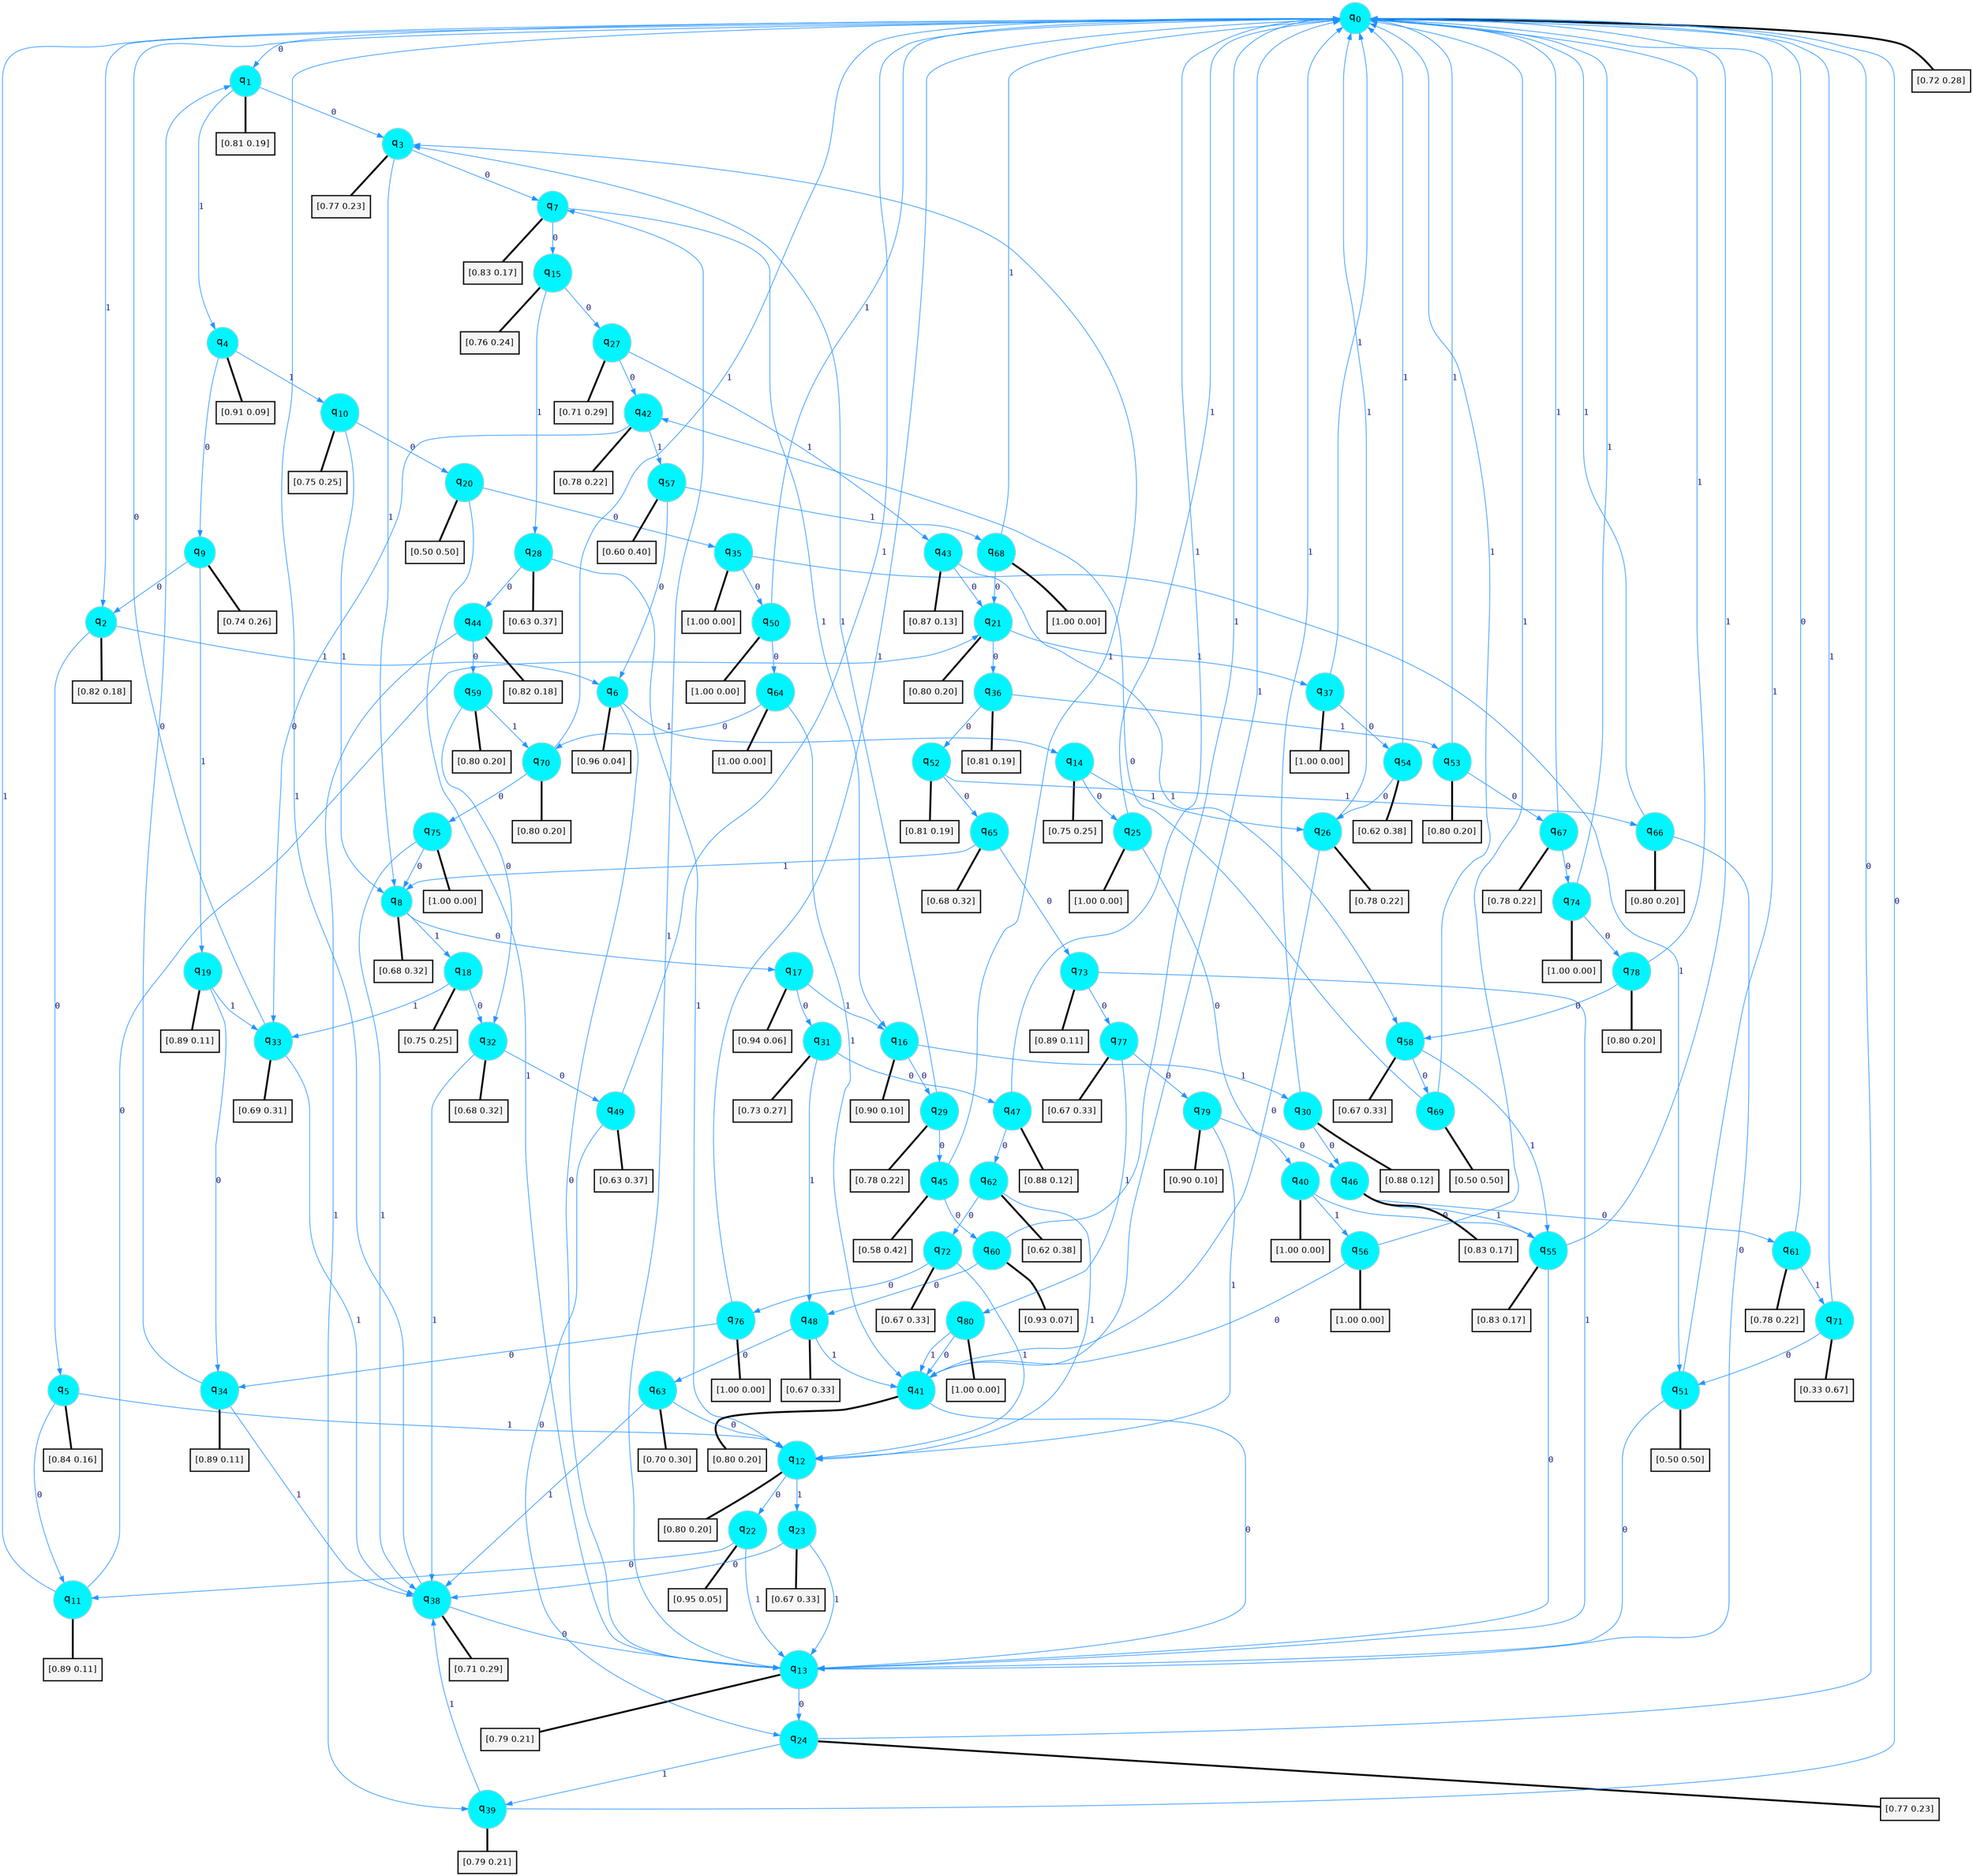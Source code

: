 digraph G {
graph [
bgcolor=transparent, dpi=300, rankdir=TD, size="40,25"];
node [
color=gray, fillcolor=turquoise1, fontcolor=black, fontname=Helvetica, fontsize=16, fontweight=bold, shape=circle, style=filled];
edge [
arrowsize=1, color=dodgerblue1, fontcolor=midnightblue, fontname=courier, fontweight=bold, penwidth=1, style=solid, weight=20];
0[label=<q<SUB>0</SUB>>];
1[label=<q<SUB>1</SUB>>];
2[label=<q<SUB>2</SUB>>];
3[label=<q<SUB>3</SUB>>];
4[label=<q<SUB>4</SUB>>];
5[label=<q<SUB>5</SUB>>];
6[label=<q<SUB>6</SUB>>];
7[label=<q<SUB>7</SUB>>];
8[label=<q<SUB>8</SUB>>];
9[label=<q<SUB>9</SUB>>];
10[label=<q<SUB>10</SUB>>];
11[label=<q<SUB>11</SUB>>];
12[label=<q<SUB>12</SUB>>];
13[label=<q<SUB>13</SUB>>];
14[label=<q<SUB>14</SUB>>];
15[label=<q<SUB>15</SUB>>];
16[label=<q<SUB>16</SUB>>];
17[label=<q<SUB>17</SUB>>];
18[label=<q<SUB>18</SUB>>];
19[label=<q<SUB>19</SUB>>];
20[label=<q<SUB>20</SUB>>];
21[label=<q<SUB>21</SUB>>];
22[label=<q<SUB>22</SUB>>];
23[label=<q<SUB>23</SUB>>];
24[label=<q<SUB>24</SUB>>];
25[label=<q<SUB>25</SUB>>];
26[label=<q<SUB>26</SUB>>];
27[label=<q<SUB>27</SUB>>];
28[label=<q<SUB>28</SUB>>];
29[label=<q<SUB>29</SUB>>];
30[label=<q<SUB>30</SUB>>];
31[label=<q<SUB>31</SUB>>];
32[label=<q<SUB>32</SUB>>];
33[label=<q<SUB>33</SUB>>];
34[label=<q<SUB>34</SUB>>];
35[label=<q<SUB>35</SUB>>];
36[label=<q<SUB>36</SUB>>];
37[label=<q<SUB>37</SUB>>];
38[label=<q<SUB>38</SUB>>];
39[label=<q<SUB>39</SUB>>];
40[label=<q<SUB>40</SUB>>];
41[label=<q<SUB>41</SUB>>];
42[label=<q<SUB>42</SUB>>];
43[label=<q<SUB>43</SUB>>];
44[label=<q<SUB>44</SUB>>];
45[label=<q<SUB>45</SUB>>];
46[label=<q<SUB>46</SUB>>];
47[label=<q<SUB>47</SUB>>];
48[label=<q<SUB>48</SUB>>];
49[label=<q<SUB>49</SUB>>];
50[label=<q<SUB>50</SUB>>];
51[label=<q<SUB>51</SUB>>];
52[label=<q<SUB>52</SUB>>];
53[label=<q<SUB>53</SUB>>];
54[label=<q<SUB>54</SUB>>];
55[label=<q<SUB>55</SUB>>];
56[label=<q<SUB>56</SUB>>];
57[label=<q<SUB>57</SUB>>];
58[label=<q<SUB>58</SUB>>];
59[label=<q<SUB>59</SUB>>];
60[label=<q<SUB>60</SUB>>];
61[label=<q<SUB>61</SUB>>];
62[label=<q<SUB>62</SUB>>];
63[label=<q<SUB>63</SUB>>];
64[label=<q<SUB>64</SUB>>];
65[label=<q<SUB>65</SUB>>];
66[label=<q<SUB>66</SUB>>];
67[label=<q<SUB>67</SUB>>];
68[label=<q<SUB>68</SUB>>];
69[label=<q<SUB>69</SUB>>];
70[label=<q<SUB>70</SUB>>];
71[label=<q<SUB>71</SUB>>];
72[label=<q<SUB>72</SUB>>];
73[label=<q<SUB>73</SUB>>];
74[label=<q<SUB>74</SUB>>];
75[label=<q<SUB>75</SUB>>];
76[label=<q<SUB>76</SUB>>];
77[label=<q<SUB>77</SUB>>];
78[label=<q<SUB>78</SUB>>];
79[label=<q<SUB>79</SUB>>];
80[label=<q<SUB>80</SUB>>];
81[label="[0.72 0.28]", shape=box,fontcolor=black, fontname=Helvetica, fontsize=14, penwidth=2, fillcolor=whitesmoke,color=black];
82[label="[0.81 0.19]", shape=box,fontcolor=black, fontname=Helvetica, fontsize=14, penwidth=2, fillcolor=whitesmoke,color=black];
83[label="[0.82 0.18]", shape=box,fontcolor=black, fontname=Helvetica, fontsize=14, penwidth=2, fillcolor=whitesmoke,color=black];
84[label="[0.77 0.23]", shape=box,fontcolor=black, fontname=Helvetica, fontsize=14, penwidth=2, fillcolor=whitesmoke,color=black];
85[label="[0.91 0.09]", shape=box,fontcolor=black, fontname=Helvetica, fontsize=14, penwidth=2, fillcolor=whitesmoke,color=black];
86[label="[0.84 0.16]", shape=box,fontcolor=black, fontname=Helvetica, fontsize=14, penwidth=2, fillcolor=whitesmoke,color=black];
87[label="[0.96 0.04]", shape=box,fontcolor=black, fontname=Helvetica, fontsize=14, penwidth=2, fillcolor=whitesmoke,color=black];
88[label="[0.83 0.17]", shape=box,fontcolor=black, fontname=Helvetica, fontsize=14, penwidth=2, fillcolor=whitesmoke,color=black];
89[label="[0.68 0.32]", shape=box,fontcolor=black, fontname=Helvetica, fontsize=14, penwidth=2, fillcolor=whitesmoke,color=black];
90[label="[0.74 0.26]", shape=box,fontcolor=black, fontname=Helvetica, fontsize=14, penwidth=2, fillcolor=whitesmoke,color=black];
91[label="[0.75 0.25]", shape=box,fontcolor=black, fontname=Helvetica, fontsize=14, penwidth=2, fillcolor=whitesmoke,color=black];
92[label="[0.89 0.11]", shape=box,fontcolor=black, fontname=Helvetica, fontsize=14, penwidth=2, fillcolor=whitesmoke,color=black];
93[label="[0.80 0.20]", shape=box,fontcolor=black, fontname=Helvetica, fontsize=14, penwidth=2, fillcolor=whitesmoke,color=black];
94[label="[0.79 0.21]", shape=box,fontcolor=black, fontname=Helvetica, fontsize=14, penwidth=2, fillcolor=whitesmoke,color=black];
95[label="[0.75 0.25]", shape=box,fontcolor=black, fontname=Helvetica, fontsize=14, penwidth=2, fillcolor=whitesmoke,color=black];
96[label="[0.76 0.24]", shape=box,fontcolor=black, fontname=Helvetica, fontsize=14, penwidth=2, fillcolor=whitesmoke,color=black];
97[label="[0.90 0.10]", shape=box,fontcolor=black, fontname=Helvetica, fontsize=14, penwidth=2, fillcolor=whitesmoke,color=black];
98[label="[0.94 0.06]", shape=box,fontcolor=black, fontname=Helvetica, fontsize=14, penwidth=2, fillcolor=whitesmoke,color=black];
99[label="[0.75 0.25]", shape=box,fontcolor=black, fontname=Helvetica, fontsize=14, penwidth=2, fillcolor=whitesmoke,color=black];
100[label="[0.89 0.11]", shape=box,fontcolor=black, fontname=Helvetica, fontsize=14, penwidth=2, fillcolor=whitesmoke,color=black];
101[label="[0.50 0.50]", shape=box,fontcolor=black, fontname=Helvetica, fontsize=14, penwidth=2, fillcolor=whitesmoke,color=black];
102[label="[0.80 0.20]", shape=box,fontcolor=black, fontname=Helvetica, fontsize=14, penwidth=2, fillcolor=whitesmoke,color=black];
103[label="[0.95 0.05]", shape=box,fontcolor=black, fontname=Helvetica, fontsize=14, penwidth=2, fillcolor=whitesmoke,color=black];
104[label="[0.67 0.33]", shape=box,fontcolor=black, fontname=Helvetica, fontsize=14, penwidth=2, fillcolor=whitesmoke,color=black];
105[label="[0.77 0.23]", shape=box,fontcolor=black, fontname=Helvetica, fontsize=14, penwidth=2, fillcolor=whitesmoke,color=black];
106[label="[1.00 0.00]", shape=box,fontcolor=black, fontname=Helvetica, fontsize=14, penwidth=2, fillcolor=whitesmoke,color=black];
107[label="[0.78 0.22]", shape=box,fontcolor=black, fontname=Helvetica, fontsize=14, penwidth=2, fillcolor=whitesmoke,color=black];
108[label="[0.71 0.29]", shape=box,fontcolor=black, fontname=Helvetica, fontsize=14, penwidth=2, fillcolor=whitesmoke,color=black];
109[label="[0.63 0.37]", shape=box,fontcolor=black, fontname=Helvetica, fontsize=14, penwidth=2, fillcolor=whitesmoke,color=black];
110[label="[0.78 0.22]", shape=box,fontcolor=black, fontname=Helvetica, fontsize=14, penwidth=2, fillcolor=whitesmoke,color=black];
111[label="[0.88 0.12]", shape=box,fontcolor=black, fontname=Helvetica, fontsize=14, penwidth=2, fillcolor=whitesmoke,color=black];
112[label="[0.73 0.27]", shape=box,fontcolor=black, fontname=Helvetica, fontsize=14, penwidth=2, fillcolor=whitesmoke,color=black];
113[label="[0.68 0.32]", shape=box,fontcolor=black, fontname=Helvetica, fontsize=14, penwidth=2, fillcolor=whitesmoke,color=black];
114[label="[0.69 0.31]", shape=box,fontcolor=black, fontname=Helvetica, fontsize=14, penwidth=2, fillcolor=whitesmoke,color=black];
115[label="[0.89 0.11]", shape=box,fontcolor=black, fontname=Helvetica, fontsize=14, penwidth=2, fillcolor=whitesmoke,color=black];
116[label="[1.00 0.00]", shape=box,fontcolor=black, fontname=Helvetica, fontsize=14, penwidth=2, fillcolor=whitesmoke,color=black];
117[label="[0.81 0.19]", shape=box,fontcolor=black, fontname=Helvetica, fontsize=14, penwidth=2, fillcolor=whitesmoke,color=black];
118[label="[1.00 0.00]", shape=box,fontcolor=black, fontname=Helvetica, fontsize=14, penwidth=2, fillcolor=whitesmoke,color=black];
119[label="[0.71 0.29]", shape=box,fontcolor=black, fontname=Helvetica, fontsize=14, penwidth=2, fillcolor=whitesmoke,color=black];
120[label="[0.79 0.21]", shape=box,fontcolor=black, fontname=Helvetica, fontsize=14, penwidth=2, fillcolor=whitesmoke,color=black];
121[label="[1.00 0.00]", shape=box,fontcolor=black, fontname=Helvetica, fontsize=14, penwidth=2, fillcolor=whitesmoke,color=black];
122[label="[0.80 0.20]", shape=box,fontcolor=black, fontname=Helvetica, fontsize=14, penwidth=2, fillcolor=whitesmoke,color=black];
123[label="[0.78 0.22]", shape=box,fontcolor=black, fontname=Helvetica, fontsize=14, penwidth=2, fillcolor=whitesmoke,color=black];
124[label="[0.87 0.13]", shape=box,fontcolor=black, fontname=Helvetica, fontsize=14, penwidth=2, fillcolor=whitesmoke,color=black];
125[label="[0.82 0.18]", shape=box,fontcolor=black, fontname=Helvetica, fontsize=14, penwidth=2, fillcolor=whitesmoke,color=black];
126[label="[0.58 0.42]", shape=box,fontcolor=black, fontname=Helvetica, fontsize=14, penwidth=2, fillcolor=whitesmoke,color=black];
127[label="[0.83 0.17]", shape=box,fontcolor=black, fontname=Helvetica, fontsize=14, penwidth=2, fillcolor=whitesmoke,color=black];
128[label="[0.88 0.12]", shape=box,fontcolor=black, fontname=Helvetica, fontsize=14, penwidth=2, fillcolor=whitesmoke,color=black];
129[label="[0.67 0.33]", shape=box,fontcolor=black, fontname=Helvetica, fontsize=14, penwidth=2, fillcolor=whitesmoke,color=black];
130[label="[0.63 0.37]", shape=box,fontcolor=black, fontname=Helvetica, fontsize=14, penwidth=2, fillcolor=whitesmoke,color=black];
131[label="[1.00 0.00]", shape=box,fontcolor=black, fontname=Helvetica, fontsize=14, penwidth=2, fillcolor=whitesmoke,color=black];
132[label="[0.50 0.50]", shape=box,fontcolor=black, fontname=Helvetica, fontsize=14, penwidth=2, fillcolor=whitesmoke,color=black];
133[label="[0.81 0.19]", shape=box,fontcolor=black, fontname=Helvetica, fontsize=14, penwidth=2, fillcolor=whitesmoke,color=black];
134[label="[0.80 0.20]", shape=box,fontcolor=black, fontname=Helvetica, fontsize=14, penwidth=2, fillcolor=whitesmoke,color=black];
135[label="[0.62 0.38]", shape=box,fontcolor=black, fontname=Helvetica, fontsize=14, penwidth=2, fillcolor=whitesmoke,color=black];
136[label="[0.83 0.17]", shape=box,fontcolor=black, fontname=Helvetica, fontsize=14, penwidth=2, fillcolor=whitesmoke,color=black];
137[label="[1.00 0.00]", shape=box,fontcolor=black, fontname=Helvetica, fontsize=14, penwidth=2, fillcolor=whitesmoke,color=black];
138[label="[0.60 0.40]", shape=box,fontcolor=black, fontname=Helvetica, fontsize=14, penwidth=2, fillcolor=whitesmoke,color=black];
139[label="[0.67 0.33]", shape=box,fontcolor=black, fontname=Helvetica, fontsize=14, penwidth=2, fillcolor=whitesmoke,color=black];
140[label="[0.80 0.20]", shape=box,fontcolor=black, fontname=Helvetica, fontsize=14, penwidth=2, fillcolor=whitesmoke,color=black];
141[label="[0.93 0.07]", shape=box,fontcolor=black, fontname=Helvetica, fontsize=14, penwidth=2, fillcolor=whitesmoke,color=black];
142[label="[0.78 0.22]", shape=box,fontcolor=black, fontname=Helvetica, fontsize=14, penwidth=2, fillcolor=whitesmoke,color=black];
143[label="[0.62 0.38]", shape=box,fontcolor=black, fontname=Helvetica, fontsize=14, penwidth=2, fillcolor=whitesmoke,color=black];
144[label="[0.70 0.30]", shape=box,fontcolor=black, fontname=Helvetica, fontsize=14, penwidth=2, fillcolor=whitesmoke,color=black];
145[label="[1.00 0.00]", shape=box,fontcolor=black, fontname=Helvetica, fontsize=14, penwidth=2, fillcolor=whitesmoke,color=black];
146[label="[0.68 0.32]", shape=box,fontcolor=black, fontname=Helvetica, fontsize=14, penwidth=2, fillcolor=whitesmoke,color=black];
147[label="[0.80 0.20]", shape=box,fontcolor=black, fontname=Helvetica, fontsize=14, penwidth=2, fillcolor=whitesmoke,color=black];
148[label="[0.78 0.22]", shape=box,fontcolor=black, fontname=Helvetica, fontsize=14, penwidth=2, fillcolor=whitesmoke,color=black];
149[label="[1.00 0.00]", shape=box,fontcolor=black, fontname=Helvetica, fontsize=14, penwidth=2, fillcolor=whitesmoke,color=black];
150[label="[0.50 0.50]", shape=box,fontcolor=black, fontname=Helvetica, fontsize=14, penwidth=2, fillcolor=whitesmoke,color=black];
151[label="[0.80 0.20]", shape=box,fontcolor=black, fontname=Helvetica, fontsize=14, penwidth=2, fillcolor=whitesmoke,color=black];
152[label="[0.33 0.67]", shape=box,fontcolor=black, fontname=Helvetica, fontsize=14, penwidth=2, fillcolor=whitesmoke,color=black];
153[label="[0.67 0.33]", shape=box,fontcolor=black, fontname=Helvetica, fontsize=14, penwidth=2, fillcolor=whitesmoke,color=black];
154[label="[0.89 0.11]", shape=box,fontcolor=black, fontname=Helvetica, fontsize=14, penwidth=2, fillcolor=whitesmoke,color=black];
155[label="[1.00 0.00]", shape=box,fontcolor=black, fontname=Helvetica, fontsize=14, penwidth=2, fillcolor=whitesmoke,color=black];
156[label="[1.00 0.00]", shape=box,fontcolor=black, fontname=Helvetica, fontsize=14, penwidth=2, fillcolor=whitesmoke,color=black];
157[label="[1.00 0.00]", shape=box,fontcolor=black, fontname=Helvetica, fontsize=14, penwidth=2, fillcolor=whitesmoke,color=black];
158[label="[0.67 0.33]", shape=box,fontcolor=black, fontname=Helvetica, fontsize=14, penwidth=2, fillcolor=whitesmoke,color=black];
159[label="[0.80 0.20]", shape=box,fontcolor=black, fontname=Helvetica, fontsize=14, penwidth=2, fillcolor=whitesmoke,color=black];
160[label="[0.90 0.10]", shape=box,fontcolor=black, fontname=Helvetica, fontsize=14, penwidth=2, fillcolor=whitesmoke,color=black];
161[label="[1.00 0.00]", shape=box,fontcolor=black, fontname=Helvetica, fontsize=14, penwidth=2, fillcolor=whitesmoke,color=black];
0->1 [label=0];
0->2 [label=1];
0->81 [arrowhead=none, penwidth=3,color=black];
1->3 [label=0];
1->4 [label=1];
1->82 [arrowhead=none, penwidth=3,color=black];
2->5 [label=0];
2->6 [label=1];
2->83 [arrowhead=none, penwidth=3,color=black];
3->7 [label=0];
3->8 [label=1];
3->84 [arrowhead=none, penwidth=3,color=black];
4->9 [label=0];
4->10 [label=1];
4->85 [arrowhead=none, penwidth=3,color=black];
5->11 [label=0];
5->12 [label=1];
5->86 [arrowhead=none, penwidth=3,color=black];
6->13 [label=0];
6->14 [label=1];
6->87 [arrowhead=none, penwidth=3,color=black];
7->15 [label=0];
7->16 [label=1];
7->88 [arrowhead=none, penwidth=3,color=black];
8->17 [label=0];
8->18 [label=1];
8->89 [arrowhead=none, penwidth=3,color=black];
9->2 [label=0];
9->19 [label=1];
9->90 [arrowhead=none, penwidth=3,color=black];
10->20 [label=0];
10->8 [label=1];
10->91 [arrowhead=none, penwidth=3,color=black];
11->21 [label=0];
11->0 [label=1];
11->92 [arrowhead=none, penwidth=3,color=black];
12->22 [label=0];
12->23 [label=1];
12->93 [arrowhead=none, penwidth=3,color=black];
13->24 [label=0];
13->7 [label=1];
13->94 [arrowhead=none, penwidth=3,color=black];
14->25 [label=0];
14->26 [label=1];
14->95 [arrowhead=none, penwidth=3,color=black];
15->27 [label=0];
15->28 [label=1];
15->96 [arrowhead=none, penwidth=3,color=black];
16->29 [label=0];
16->30 [label=1];
16->97 [arrowhead=none, penwidth=3,color=black];
17->31 [label=0];
17->16 [label=1];
17->98 [arrowhead=none, penwidth=3,color=black];
18->32 [label=0];
18->33 [label=1];
18->99 [arrowhead=none, penwidth=3,color=black];
19->34 [label=0];
19->33 [label=1];
19->100 [arrowhead=none, penwidth=3,color=black];
20->35 [label=0];
20->13 [label=1];
20->101 [arrowhead=none, penwidth=3,color=black];
21->36 [label=0];
21->37 [label=1];
21->102 [arrowhead=none, penwidth=3,color=black];
22->11 [label=0];
22->13 [label=1];
22->103 [arrowhead=none, penwidth=3,color=black];
23->38 [label=0];
23->13 [label=1];
23->104 [arrowhead=none, penwidth=3,color=black];
24->0 [label=0];
24->39 [label=1];
24->105 [arrowhead=none, penwidth=3,color=black];
25->40 [label=0];
25->0 [label=1];
25->106 [arrowhead=none, penwidth=3,color=black];
26->41 [label=0];
26->0 [label=1];
26->107 [arrowhead=none, penwidth=3,color=black];
27->42 [label=0];
27->43 [label=1];
27->108 [arrowhead=none, penwidth=3,color=black];
28->44 [label=0];
28->12 [label=1];
28->109 [arrowhead=none, penwidth=3,color=black];
29->45 [label=0];
29->3 [label=1];
29->110 [arrowhead=none, penwidth=3,color=black];
30->46 [label=0];
30->0 [label=1];
30->111 [arrowhead=none, penwidth=3,color=black];
31->47 [label=0];
31->48 [label=1];
31->112 [arrowhead=none, penwidth=3,color=black];
32->49 [label=0];
32->38 [label=1];
32->113 [arrowhead=none, penwidth=3,color=black];
33->0 [label=0];
33->38 [label=1];
33->114 [arrowhead=none, penwidth=3,color=black];
34->1 [label=0];
34->38 [label=1];
34->115 [arrowhead=none, penwidth=3,color=black];
35->50 [label=0];
35->51 [label=1];
35->116 [arrowhead=none, penwidth=3,color=black];
36->52 [label=0];
36->53 [label=1];
36->117 [arrowhead=none, penwidth=3,color=black];
37->54 [label=0];
37->0 [label=1];
37->118 [arrowhead=none, penwidth=3,color=black];
38->13 [label=0];
38->0 [label=1];
38->119 [arrowhead=none, penwidth=3,color=black];
39->0 [label=0];
39->38 [label=1];
39->120 [arrowhead=none, penwidth=3,color=black];
40->55 [label=0];
40->56 [label=1];
40->121 [arrowhead=none, penwidth=3,color=black];
41->13 [label=0];
41->0 [label=1];
41->122 [arrowhead=none, penwidth=3,color=black];
42->33 [label=0];
42->57 [label=1];
42->123 [arrowhead=none, penwidth=3,color=black];
43->21 [label=0];
43->58 [label=1];
43->124 [arrowhead=none, penwidth=3,color=black];
44->59 [label=0];
44->39 [label=1];
44->125 [arrowhead=none, penwidth=3,color=black];
45->60 [label=0];
45->3 [label=1];
45->126 [arrowhead=none, penwidth=3,color=black];
46->61 [label=0];
46->55 [label=1];
46->127 [arrowhead=none, penwidth=3,color=black];
47->62 [label=0];
47->0 [label=1];
47->128 [arrowhead=none, penwidth=3,color=black];
48->63 [label=0];
48->41 [label=1];
48->129 [arrowhead=none, penwidth=3,color=black];
49->24 [label=0];
49->0 [label=1];
49->130 [arrowhead=none, penwidth=3,color=black];
50->64 [label=0];
50->0 [label=1];
50->131 [arrowhead=none, penwidth=3,color=black];
51->13 [label=0];
51->0 [label=1];
51->132 [arrowhead=none, penwidth=3,color=black];
52->65 [label=0];
52->66 [label=1];
52->133 [arrowhead=none, penwidth=3,color=black];
53->67 [label=0];
53->0 [label=1];
53->134 [arrowhead=none, penwidth=3,color=black];
54->26 [label=0];
54->0 [label=1];
54->135 [arrowhead=none, penwidth=3,color=black];
55->13 [label=0];
55->0 [label=1];
55->136 [arrowhead=none, penwidth=3,color=black];
56->41 [label=0];
56->0 [label=1];
56->137 [arrowhead=none, penwidth=3,color=black];
57->6 [label=0];
57->68 [label=1];
57->138 [arrowhead=none, penwidth=3,color=black];
58->69 [label=0];
58->55 [label=1];
58->139 [arrowhead=none, penwidth=3,color=black];
59->32 [label=0];
59->70 [label=1];
59->140 [arrowhead=none, penwidth=3,color=black];
60->48 [label=0];
60->0 [label=1];
60->141 [arrowhead=none, penwidth=3,color=black];
61->0 [label=0];
61->71 [label=1];
61->142 [arrowhead=none, penwidth=3,color=black];
62->72 [label=0];
62->12 [label=1];
62->143 [arrowhead=none, penwidth=3,color=black];
63->12 [label=0];
63->38 [label=1];
63->144 [arrowhead=none, penwidth=3,color=black];
64->70 [label=0];
64->41 [label=1];
64->145 [arrowhead=none, penwidth=3,color=black];
65->73 [label=0];
65->8 [label=1];
65->146 [arrowhead=none, penwidth=3,color=black];
66->13 [label=0];
66->0 [label=1];
66->147 [arrowhead=none, penwidth=3,color=black];
67->74 [label=0];
67->0 [label=1];
67->148 [arrowhead=none, penwidth=3,color=black];
68->21 [label=0];
68->0 [label=1];
68->149 [arrowhead=none, penwidth=3,color=black];
69->42 [label=0];
69->0 [label=1];
69->150 [arrowhead=none, penwidth=3,color=black];
70->75 [label=0];
70->0 [label=1];
70->151 [arrowhead=none, penwidth=3,color=black];
71->51 [label=0];
71->0 [label=1];
71->152 [arrowhead=none, penwidth=3,color=black];
72->76 [label=0];
72->12 [label=1];
72->153 [arrowhead=none, penwidth=3,color=black];
73->77 [label=0];
73->13 [label=1];
73->154 [arrowhead=none, penwidth=3,color=black];
74->78 [label=0];
74->0 [label=1];
74->155 [arrowhead=none, penwidth=3,color=black];
75->8 [label=0];
75->38 [label=1];
75->156 [arrowhead=none, penwidth=3,color=black];
76->34 [label=0];
76->0 [label=1];
76->157 [arrowhead=none, penwidth=3,color=black];
77->79 [label=0];
77->80 [label=1];
77->158 [arrowhead=none, penwidth=3,color=black];
78->58 [label=0];
78->0 [label=1];
78->159 [arrowhead=none, penwidth=3,color=black];
79->46 [label=0];
79->12 [label=1];
79->160 [arrowhead=none, penwidth=3,color=black];
80->41 [label=0];
80->41 [label=1];
80->161 [arrowhead=none, penwidth=3,color=black];
}
